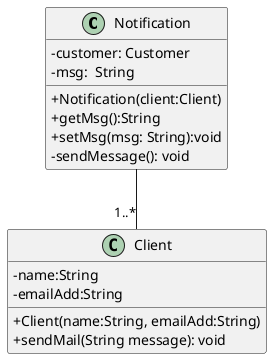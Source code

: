 @startuml
skinparam classAttributeIconSize 0

class Notification {
 -customer: Customer
 -msg:  String
 +Notification(client:Client)
 +getMsg():String
 +setMsg(msg: String):void
-sendMessage(): void

}

class Client {
-name:String
-emailAdd:String
+Client(name:String, emailAdd:String)
+sendMail(String message): void
}

Notification --"1..*" Client


@enduml